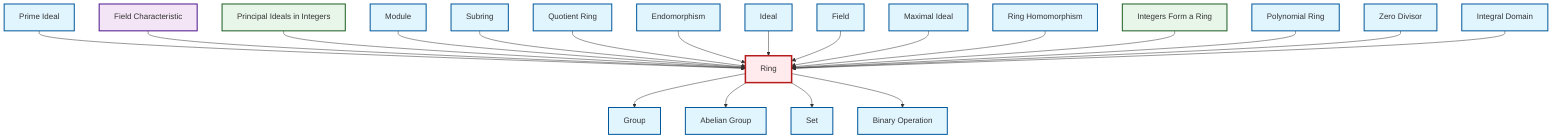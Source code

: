 graph TD
    classDef definition fill:#e1f5fe,stroke:#01579b,stroke-width:2px
    classDef theorem fill:#f3e5f5,stroke:#4a148c,stroke-width:2px
    classDef axiom fill:#fff3e0,stroke:#e65100,stroke-width:2px
    classDef example fill:#e8f5e9,stroke:#1b5e20,stroke-width:2px
    classDef current fill:#ffebee,stroke:#b71c1c,stroke-width:3px
    def-module["Module"]:::definition
    def-ideal["Ideal"]:::definition
    thm-field-characteristic["Field Characteristic"]:::theorem
    def-ring-homomorphism["Ring Homomorphism"]:::definition
    def-integral-domain["Integral Domain"]:::definition
    def-group["Group"]:::definition
    def-set["Set"]:::definition
    ex-integers-ring["Integers Form a Ring"]:::example
    def-zero-divisor["Zero Divisor"]:::definition
    def-endomorphism["Endomorphism"]:::definition
    def-maximal-ideal["Maximal Ideal"]:::definition
    def-ring["Ring"]:::definition
    ex-principal-ideal["Principal Ideals in Integers"]:::example
    def-prime-ideal["Prime Ideal"]:::definition
    def-binary-operation["Binary Operation"]:::definition
    def-field["Field"]:::definition
    def-polynomial-ring["Polynomial Ring"]:::definition
    def-abelian-group["Abelian Group"]:::definition
    def-quotient-ring["Quotient Ring"]:::definition
    def-subring["Subring"]:::definition
    def-ring --> def-group
    def-prime-ideal --> def-ring
    def-ring --> def-abelian-group
    thm-field-characteristic --> def-ring
    ex-principal-ideal --> def-ring
    def-module --> def-ring
    def-ring --> def-set
    def-subring --> def-ring
    def-quotient-ring --> def-ring
    def-endomorphism --> def-ring
    def-ring --> def-binary-operation
    def-ideal --> def-ring
    def-field --> def-ring
    def-maximal-ideal --> def-ring
    def-ring-homomorphism --> def-ring
    ex-integers-ring --> def-ring
    def-polynomial-ring --> def-ring
    def-zero-divisor --> def-ring
    def-integral-domain --> def-ring
    class def-ring current